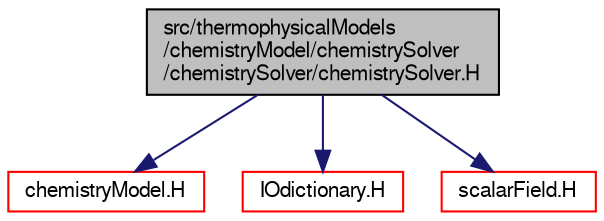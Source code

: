 digraph "src/thermophysicalModels/chemistryModel/chemistrySolver/chemistrySolver/chemistrySolver.H"
{
  bgcolor="transparent";
  edge [fontname="FreeSans",fontsize="10",labelfontname="FreeSans",labelfontsize="10"];
  node [fontname="FreeSans",fontsize="10",shape=record];
  Node0 [label="src/thermophysicalModels\l/chemistryModel/chemistrySolver\l/chemistrySolver/chemistrySolver.H",height=0.2,width=0.4,color="black", fillcolor="grey75", style="filled", fontcolor="black"];
  Node0 -> Node1 [color="midnightblue",fontsize="10",style="solid",fontname="FreeSans"];
  Node1 [label="chemistryModel.H",height=0.2,width=0.4,color="red",URL="$a15497.html"];
  Node0 -> Node298 [color="midnightblue",fontsize="10",style="solid",fontname="FreeSans"];
  Node298 [label="IOdictionary.H",height=0.2,width=0.4,color="red",URL="$a09023.html"];
  Node0 -> Node61 [color="midnightblue",fontsize="10",style="solid",fontname="FreeSans"];
  Node61 [label="scalarField.H",height=0.2,width=0.4,color="red",URL="$a09656.html"];
}
